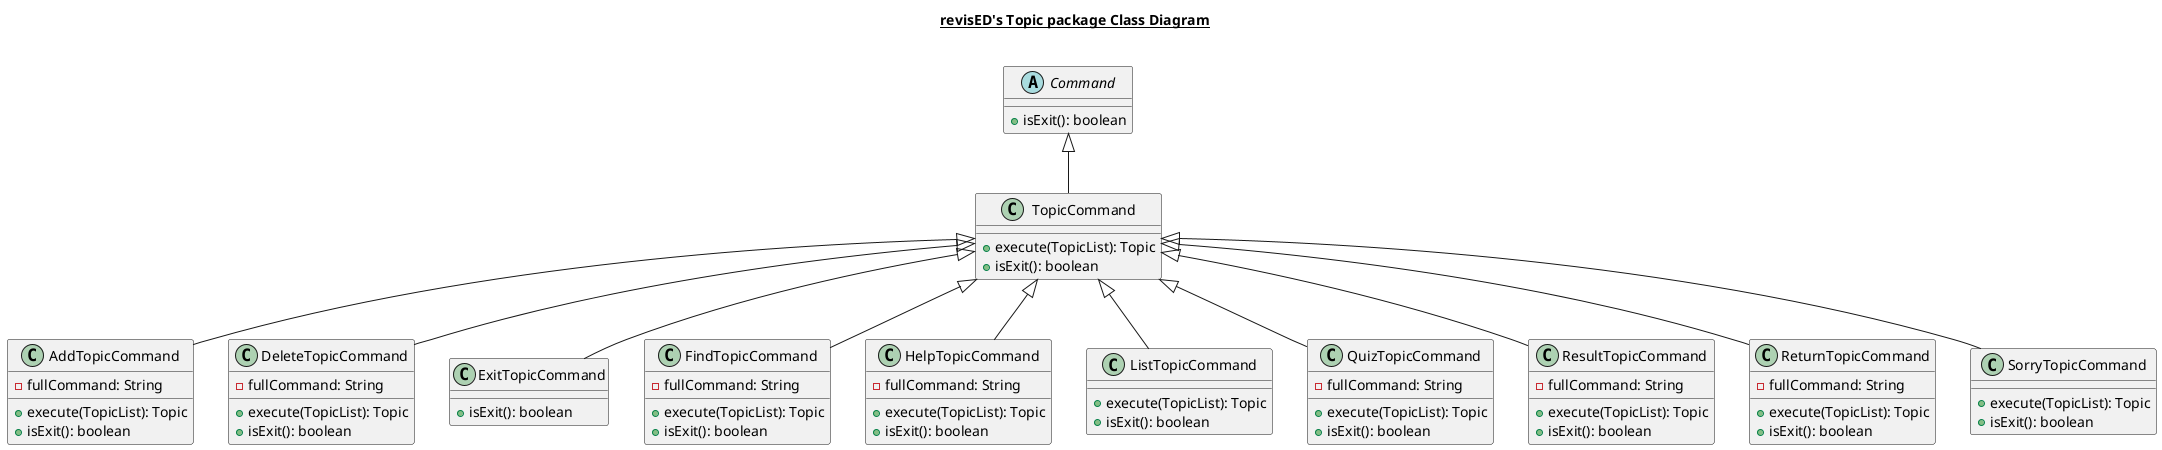 @startuml

title __revisED's Topic package Class Diagram__\n

abstract class Command {
    +isExit(): boolean
}

class TopicCommand {
    +execute(TopicList): Topic
    +isExit(): boolean
}

Command <|-- TopicCommand

class AddTopicCommand {
    -fullCommand: String
    +execute(TopicList): Topic
    +isExit(): boolean
}

TopicCommand <|-- AddTopicCommand

class DeleteTopicCommand {
    -fullCommand: String
    +execute(TopicList): Topic
    +isExit(): boolean
}

TopicCommand <|-- DeleteTopicCommand

class ExitTopicCommand {
    +isExit(): boolean
}

TopicCommand <|-- ExitTopicCommand

class FindTopicCommand {
    -fullCommand: String
    +execute(TopicList): Topic
    +isExit(): boolean
}

TopicCommand <|-- FindTopicCommand

class HelpTopicCommand {
    -fullCommand: String
    +execute(TopicList): Topic
    +isExit(): boolean
}

TopicCommand <|-- HelpTopicCommand

class ListTopicCommand {
    +execute(TopicList): Topic
    +isExit(): boolean
}

TopicCommand <|-- ListTopicCommand

class QuizTopicCommand {
    -fullCommand: String
    +execute(TopicList): Topic
    +isExit(): boolean
}

TopicCommand <|-- QuizTopicCommand

class ResultTopicCommand {
    -fullCommand: String
    +execute(TopicList): Topic
    +isExit(): boolean
}

TopicCommand <|-- ResultTopicCommand

class ReturnTopicCommand {
    -fullCommand: String
    +execute(TopicList): Topic
    +isExit(): boolean
}

TopicCommand <|-- ReturnTopicCommand

class SorryTopicCommand {
    +execute(TopicList): Topic
    +isExit(): boolean
}

TopicCommand <|-- SorryTopicCommand

@enduml
